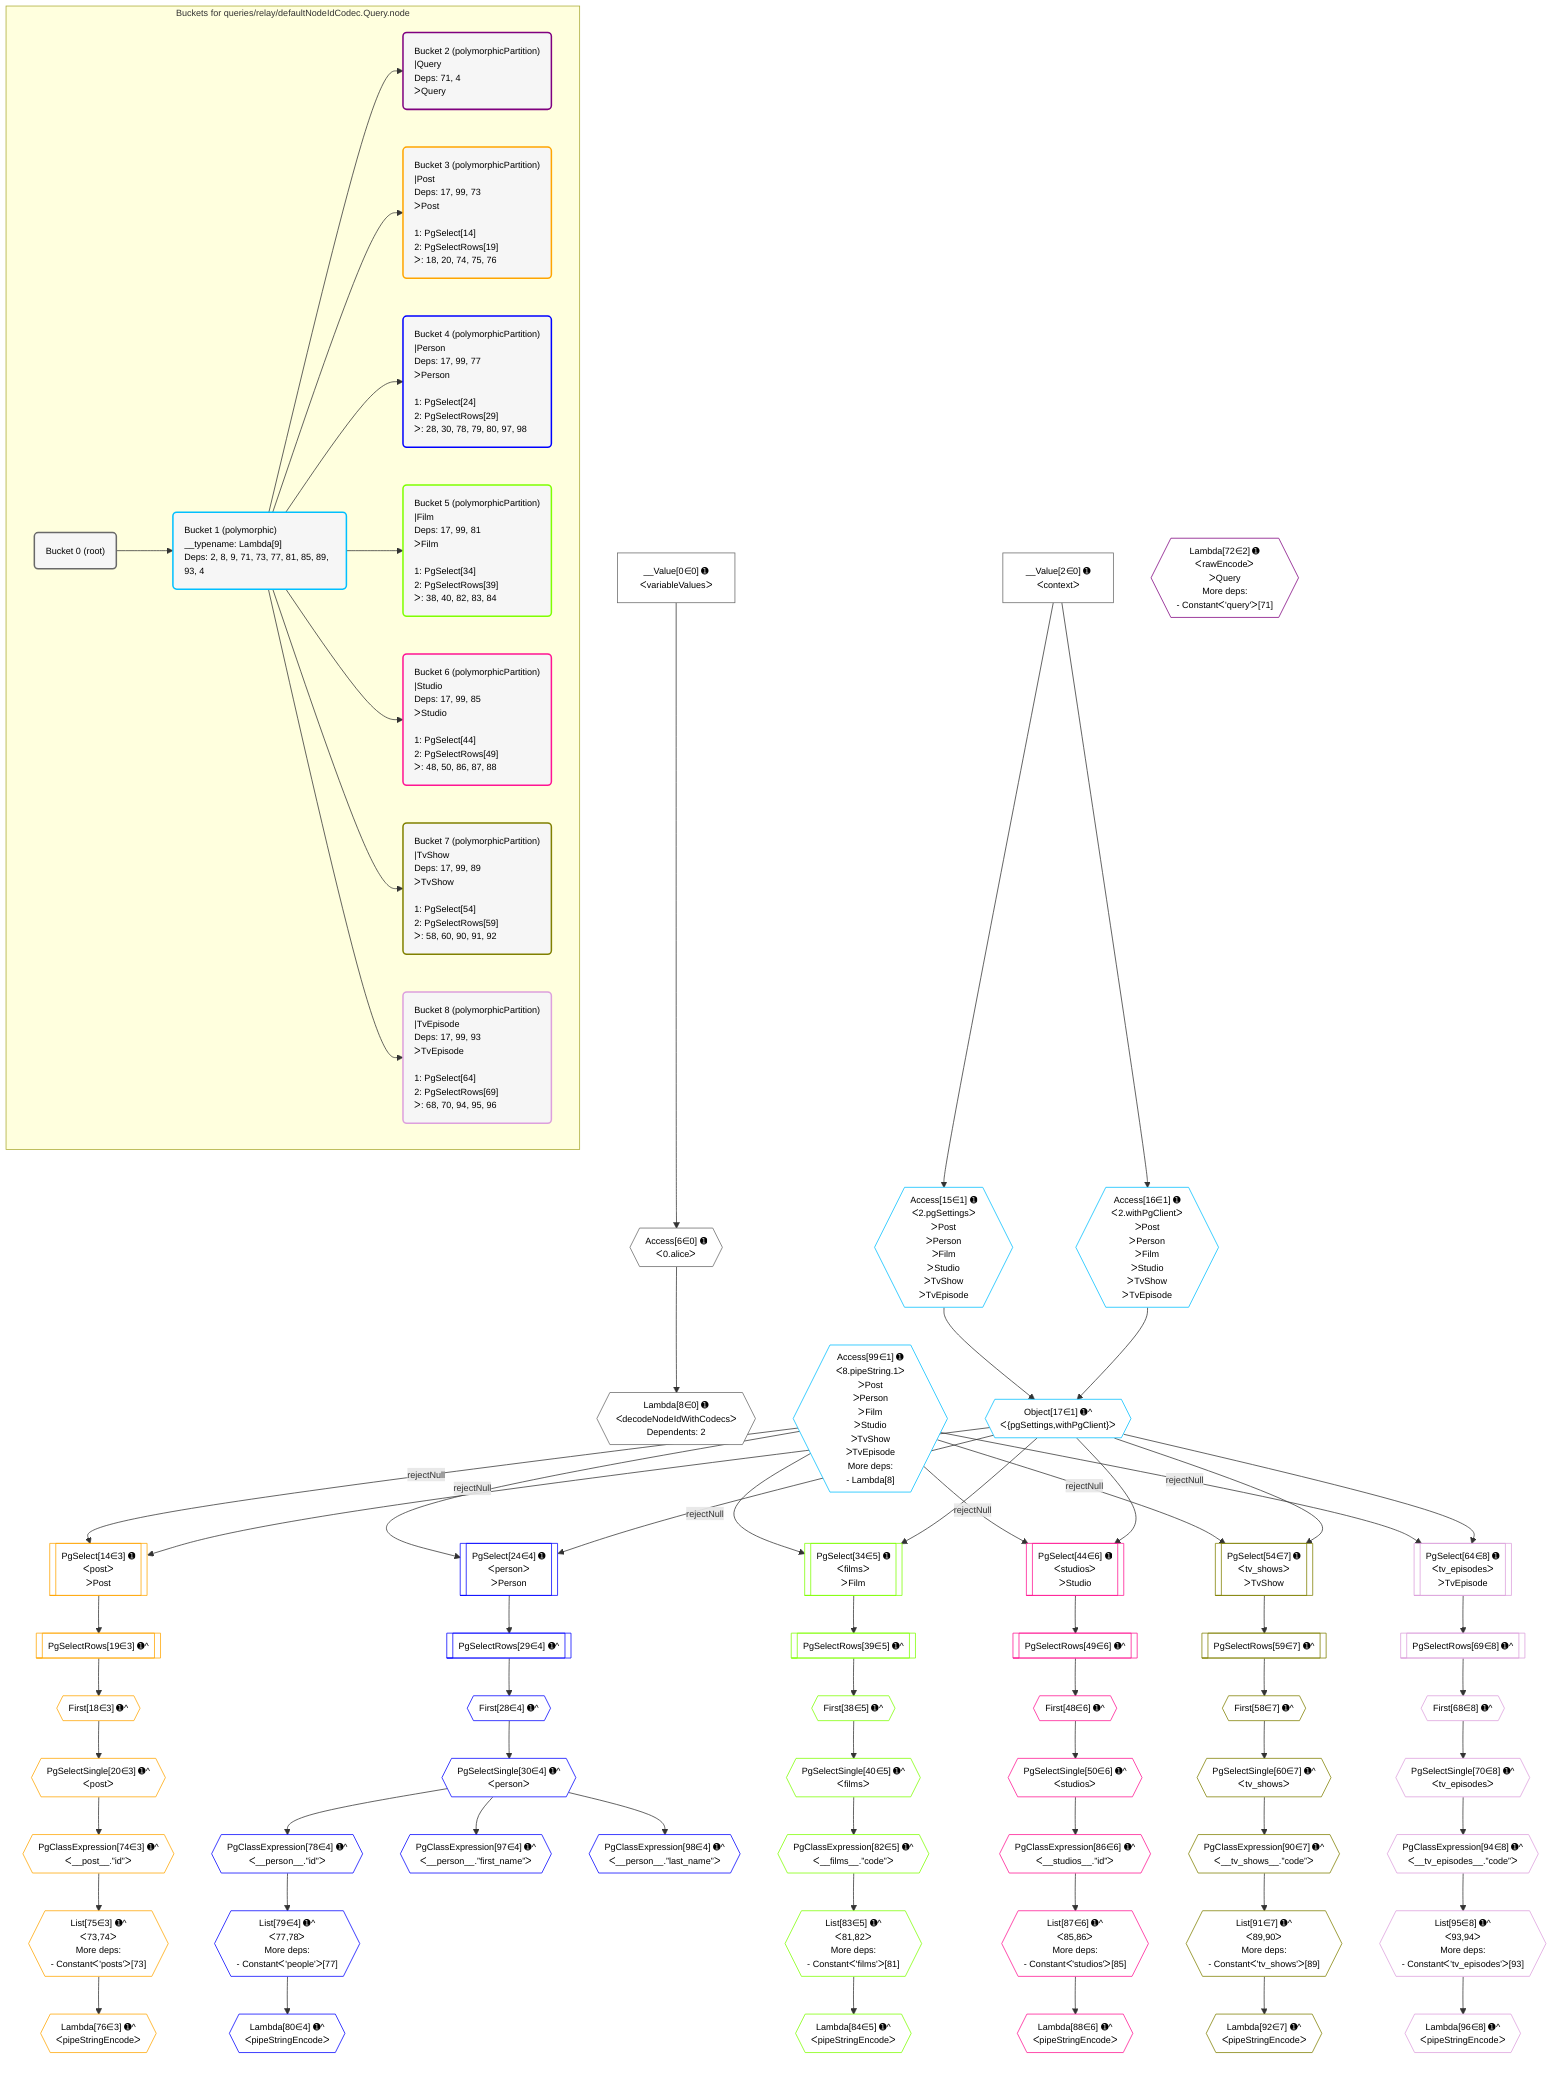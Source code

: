 %%{init: {'themeVariables': { 'fontSize': '12px'}}}%%
graph TD
    classDef path fill:#eee,stroke:#000,color:#000
    classDef plan fill:#fff,stroke-width:1px,color:#000
    classDef itemplan fill:#fff,stroke-width:2px,color:#000
    classDef unbatchedplan fill:#dff,stroke-width:1px,color:#000
    classDef sideeffectplan fill:#fcc,stroke-width:2px,color:#000
    classDef bucket fill:#f6f6f6,color:#000,stroke-width:2px,text-align:left

    subgraph "Buckets for queries/relay/defaultNodeIdCodec.Query.node"
    Bucket0("Bucket 0 (root)"):::bucket
    Bucket1("Bucket 1 (polymorphic)<br />__typename: Lambda[9]<br />Deps: 2, 8, 9, 71, 73, 77, 81, 85, 89, 93, 4"):::bucket
    Bucket2("Bucket 2 (polymorphicPartition)<br />|Query<br />Deps: 71, 4<br />ᐳQuery"):::bucket
    Bucket3("Bucket 3 (polymorphicPartition)<br />|Post<br />Deps: 17, 99, 73<br />ᐳPost<br /><br />1: PgSelect[14]<br />2: PgSelectRows[19]<br />ᐳ: 18, 20, 74, 75, 76"):::bucket
    Bucket4("Bucket 4 (polymorphicPartition)<br />|Person<br />Deps: 17, 99, 77<br />ᐳPerson<br /><br />1: PgSelect[24]<br />2: PgSelectRows[29]<br />ᐳ: 28, 30, 78, 79, 80, 97, 98"):::bucket
    Bucket5("Bucket 5 (polymorphicPartition)<br />|Film<br />Deps: 17, 99, 81<br />ᐳFilm<br /><br />1: PgSelect[34]<br />2: PgSelectRows[39]<br />ᐳ: 38, 40, 82, 83, 84"):::bucket
    Bucket6("Bucket 6 (polymorphicPartition)<br />|Studio<br />Deps: 17, 99, 85<br />ᐳStudio<br /><br />1: PgSelect[44]<br />2: PgSelectRows[49]<br />ᐳ: 48, 50, 86, 87, 88"):::bucket
    Bucket7("Bucket 7 (polymorphicPartition)<br />|TvShow<br />Deps: 17, 99, 89<br />ᐳTvShow<br /><br />1: PgSelect[54]<br />2: PgSelectRows[59]<br />ᐳ: 58, 60, 90, 91, 92"):::bucket
    Bucket8("Bucket 8 (polymorphicPartition)<br />|TvEpisode<br />Deps: 17, 99, 93<br />ᐳTvEpisode<br /><br />1: PgSelect[64]<br />2: PgSelectRows[69]<br />ᐳ: 68, 70, 94, 95, 96"):::bucket
    end
    Bucket0 --> Bucket1
    Bucket1 --> Bucket2 & Bucket3 & Bucket4 & Bucket5 & Bucket6 & Bucket7 & Bucket8

    %% plan dependencies
    Access6{{"Access[6∈0] ➊<br />ᐸ0.aliceᐳ"}}:::plan
    __Value0["__Value[0∈0] ➊<br />ᐸvariableValuesᐳ"]:::plan
    __Value0 --> Access6
    Lambda8{{"Lambda[8∈0] ➊<br />ᐸdecodeNodeIdWithCodecsᐳ<br />Dependents: 2"}}:::plan
    Access6 --> Lambda8
    __Value2["__Value[2∈0] ➊<br />ᐸcontextᐳ"]:::plan
    Object17{{"Object[17∈1] ➊^<br />ᐸ{pgSettings,withPgClient}ᐳ"}}:::plan
    Access15{{"Access[15∈1] ➊<br />ᐸ2.pgSettingsᐳ<br />ᐳPost<br />ᐳPerson<br />ᐳFilm<br />ᐳStudio<br />ᐳTvShow<br />ᐳTvEpisode"}}:::plan
    Access16{{"Access[16∈1] ➊<br />ᐸ2.withPgClientᐳ<br />ᐳPost<br />ᐳPerson<br />ᐳFilm<br />ᐳStudio<br />ᐳTvShow<br />ᐳTvEpisode"}}:::plan
    Access15 & Access16 --> Object17
    __Value2 --> Access15
    __Value2 --> Access16
    Access99{{"Access[99∈1] ➊<br />ᐸ8.pipeString.1ᐳ<br />ᐳPost<br />ᐳPerson<br />ᐳFilm<br />ᐳStudio<br />ᐳTvShow<br />ᐳTvEpisode<br />More deps:<br />- Lambda[8]"}}:::plan
    Lambda72{{"Lambda[72∈2] ➊<br />ᐸrawEncodeᐳ<br />ᐳQuery<br />More deps:<br />- Constantᐸ'query'ᐳ[71]"}}:::plan
    PgSelect14[["PgSelect[14∈3] ➊<br />ᐸpostᐳ<br />ᐳPost"]]:::plan
    Access99 -->|rejectNull| PgSelect14
    Object17 --> PgSelect14
    List75{{"List[75∈3] ➊^<br />ᐸ73,74ᐳ<br />More deps:<br />- Constantᐸ'posts'ᐳ[73]"}}:::plan
    PgClassExpression74{{"PgClassExpression[74∈3] ➊^<br />ᐸ__post__.”id”ᐳ"}}:::plan
    PgClassExpression74 --> List75
    First18{{"First[18∈3] ➊^"}}:::plan
    PgSelectRows19[["PgSelectRows[19∈3] ➊^"]]:::plan
    PgSelectRows19 --> First18
    PgSelect14 --> PgSelectRows19
    PgSelectSingle20{{"PgSelectSingle[20∈3] ➊^<br />ᐸpostᐳ"}}:::plan
    First18 --> PgSelectSingle20
    PgSelectSingle20 --> PgClassExpression74
    Lambda76{{"Lambda[76∈3] ➊^<br />ᐸpipeStringEncodeᐳ"}}:::plan
    List75 --> Lambda76
    PgSelect24[["PgSelect[24∈4] ➊<br />ᐸpersonᐳ<br />ᐳPerson"]]:::plan
    Access99 -->|rejectNull| PgSelect24
    Object17 --> PgSelect24
    List79{{"List[79∈4] ➊^<br />ᐸ77,78ᐳ<br />More deps:<br />- Constantᐸ'people'ᐳ[77]"}}:::plan
    PgClassExpression78{{"PgClassExpression[78∈4] ➊^<br />ᐸ__person__.”id”ᐳ"}}:::plan
    PgClassExpression78 --> List79
    First28{{"First[28∈4] ➊^"}}:::plan
    PgSelectRows29[["PgSelectRows[29∈4] ➊^"]]:::plan
    PgSelectRows29 --> First28
    PgSelect24 --> PgSelectRows29
    PgSelectSingle30{{"PgSelectSingle[30∈4] ➊^<br />ᐸpersonᐳ"}}:::plan
    First28 --> PgSelectSingle30
    PgSelectSingle30 --> PgClassExpression78
    Lambda80{{"Lambda[80∈4] ➊^<br />ᐸpipeStringEncodeᐳ"}}:::plan
    List79 --> Lambda80
    PgClassExpression97{{"PgClassExpression[97∈4] ➊^<br />ᐸ__person__.”first_name”ᐳ"}}:::plan
    PgSelectSingle30 --> PgClassExpression97
    PgClassExpression98{{"PgClassExpression[98∈4] ➊^<br />ᐸ__person__.”last_name”ᐳ"}}:::plan
    PgSelectSingle30 --> PgClassExpression98
    PgSelect34[["PgSelect[34∈5] ➊<br />ᐸfilmsᐳ<br />ᐳFilm"]]:::plan
    Access99 -->|rejectNull| PgSelect34
    Object17 --> PgSelect34
    List83{{"List[83∈5] ➊^<br />ᐸ81,82ᐳ<br />More deps:<br />- Constantᐸ'films'ᐳ[81]"}}:::plan
    PgClassExpression82{{"PgClassExpression[82∈5] ➊^<br />ᐸ__films__.”code”ᐳ"}}:::plan
    PgClassExpression82 --> List83
    First38{{"First[38∈5] ➊^"}}:::plan
    PgSelectRows39[["PgSelectRows[39∈5] ➊^"]]:::plan
    PgSelectRows39 --> First38
    PgSelect34 --> PgSelectRows39
    PgSelectSingle40{{"PgSelectSingle[40∈5] ➊^<br />ᐸfilmsᐳ"}}:::plan
    First38 --> PgSelectSingle40
    PgSelectSingle40 --> PgClassExpression82
    Lambda84{{"Lambda[84∈5] ➊^<br />ᐸpipeStringEncodeᐳ"}}:::plan
    List83 --> Lambda84
    PgSelect44[["PgSelect[44∈6] ➊<br />ᐸstudiosᐳ<br />ᐳStudio"]]:::plan
    Access99 -->|rejectNull| PgSelect44
    Object17 --> PgSelect44
    List87{{"List[87∈6] ➊^<br />ᐸ85,86ᐳ<br />More deps:<br />- Constantᐸ'studios'ᐳ[85]"}}:::plan
    PgClassExpression86{{"PgClassExpression[86∈6] ➊^<br />ᐸ__studios__.”id”ᐳ"}}:::plan
    PgClassExpression86 --> List87
    First48{{"First[48∈6] ➊^"}}:::plan
    PgSelectRows49[["PgSelectRows[49∈6] ➊^"]]:::plan
    PgSelectRows49 --> First48
    PgSelect44 --> PgSelectRows49
    PgSelectSingle50{{"PgSelectSingle[50∈6] ➊^<br />ᐸstudiosᐳ"}}:::plan
    First48 --> PgSelectSingle50
    PgSelectSingle50 --> PgClassExpression86
    Lambda88{{"Lambda[88∈6] ➊^<br />ᐸpipeStringEncodeᐳ"}}:::plan
    List87 --> Lambda88
    PgSelect54[["PgSelect[54∈7] ➊<br />ᐸtv_showsᐳ<br />ᐳTvShow"]]:::plan
    Access99 -->|rejectNull| PgSelect54
    Object17 --> PgSelect54
    List91{{"List[91∈7] ➊^<br />ᐸ89,90ᐳ<br />More deps:<br />- Constantᐸ'tv_shows'ᐳ[89]"}}:::plan
    PgClassExpression90{{"PgClassExpression[90∈7] ➊^<br />ᐸ__tv_shows__.”code”ᐳ"}}:::plan
    PgClassExpression90 --> List91
    First58{{"First[58∈7] ➊^"}}:::plan
    PgSelectRows59[["PgSelectRows[59∈7] ➊^"]]:::plan
    PgSelectRows59 --> First58
    PgSelect54 --> PgSelectRows59
    PgSelectSingle60{{"PgSelectSingle[60∈7] ➊^<br />ᐸtv_showsᐳ"}}:::plan
    First58 --> PgSelectSingle60
    PgSelectSingle60 --> PgClassExpression90
    Lambda92{{"Lambda[92∈7] ➊^<br />ᐸpipeStringEncodeᐳ"}}:::plan
    List91 --> Lambda92
    PgSelect64[["PgSelect[64∈8] ➊<br />ᐸtv_episodesᐳ<br />ᐳTvEpisode"]]:::plan
    Access99 -->|rejectNull| PgSelect64
    Object17 --> PgSelect64
    List95{{"List[95∈8] ➊^<br />ᐸ93,94ᐳ<br />More deps:<br />- Constantᐸ'tv_episodes'ᐳ[93]"}}:::plan
    PgClassExpression94{{"PgClassExpression[94∈8] ➊^<br />ᐸ__tv_episodes__.”code”ᐳ"}}:::plan
    PgClassExpression94 --> List95
    First68{{"First[68∈8] ➊^"}}:::plan
    PgSelectRows69[["PgSelectRows[69∈8] ➊^"]]:::plan
    PgSelectRows69 --> First68
    PgSelect64 --> PgSelectRows69
    PgSelectSingle70{{"PgSelectSingle[70∈8] ➊^<br />ᐸtv_episodesᐳ"}}:::plan
    First68 --> PgSelectSingle70
    PgSelectSingle70 --> PgClassExpression94
    Lambda96{{"Lambda[96∈8] ➊^<br />ᐸpipeStringEncodeᐳ"}}:::plan
    List95 --> Lambda96

    %% define steps
    classDef bucket0 stroke:#696969
    class Bucket0,__Value0,__Value2,Access6,Lambda8 bucket0
    classDef bucket1 stroke:#00bfff
    class Bucket1,Access15,Access16,Object17,Access99 bucket1
    classDef bucket2 stroke:#7f007f
    class Bucket2,Lambda72 bucket2
    classDef bucket3 stroke:#ffa500
    class Bucket3,PgSelect14,First18,PgSelectRows19,PgSelectSingle20,PgClassExpression74,List75,Lambda76 bucket3
    classDef bucket4 stroke:#0000ff
    class Bucket4,PgSelect24,First28,PgSelectRows29,PgSelectSingle30,PgClassExpression78,List79,Lambda80,PgClassExpression97,PgClassExpression98 bucket4
    classDef bucket5 stroke:#7fff00
    class Bucket5,PgSelect34,First38,PgSelectRows39,PgSelectSingle40,PgClassExpression82,List83,Lambda84 bucket5
    classDef bucket6 stroke:#ff1493
    class Bucket6,PgSelect44,First48,PgSelectRows49,PgSelectSingle50,PgClassExpression86,List87,Lambda88 bucket6
    classDef bucket7 stroke:#808000
    class Bucket7,PgSelect54,First58,PgSelectRows59,PgSelectSingle60,PgClassExpression90,List91,Lambda92 bucket7
    classDef bucket8 stroke:#dda0dd
    class Bucket8,PgSelect64,First68,PgSelectRows69,PgSelectSingle70,PgClassExpression94,List95,Lambda96 bucket8